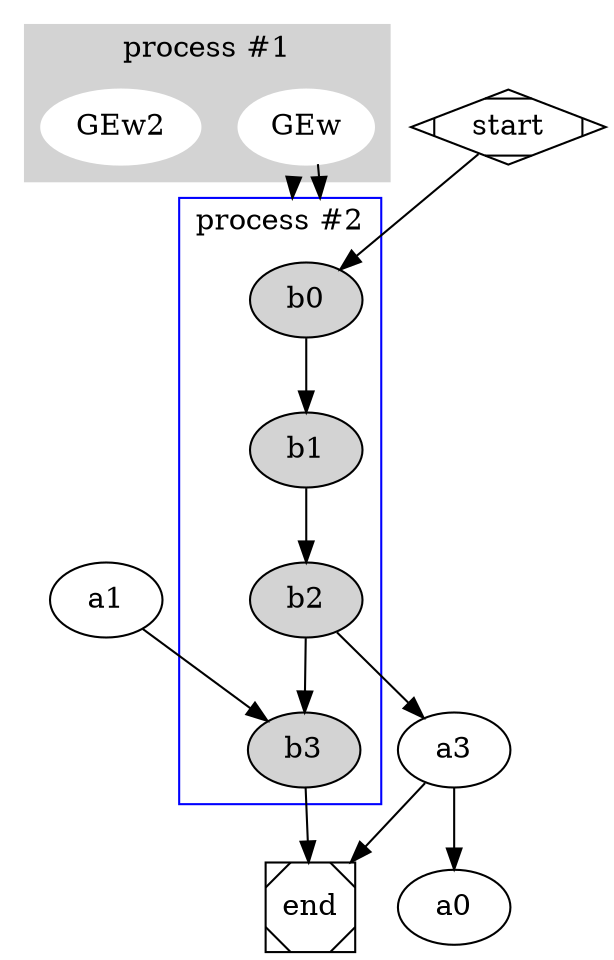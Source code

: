 digraph G {
	compound=true
	subgraph cluster_0 {
		node [color=white style=filled]
		GEw
		GEw2
		style=filled
		color=lightgrey
		label="process #1"
	}
	subgraph cluster_1 {
		node [style=filled]
		b0 -> b1
		b1 -> b2
		b2 -> b3
		label="process #2"
		color=blue
	}
	GEw -> b0 [lhead=cluster_1 ltail=cluster_0]
	GEw -> b0 [lhead=cluster_1]
	start -> b0
	a1 -> b3
	b2 -> a3
	a3 -> a0
	a3 -> end
	b3 -> end
	start [shape=Mdiamond]
	end [shape=Msquare]
}
